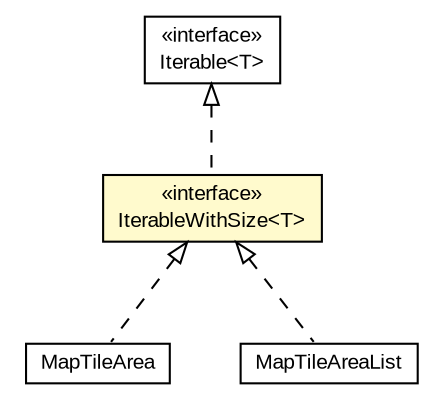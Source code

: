 #!/usr/local/bin/dot
#
# Class diagram 
# Generated by UMLGraph version R5_6-24-gf6e263 (http://www.umlgraph.org/)
#

digraph G {
	edge [fontname="arial",fontsize=10,labelfontname="arial",labelfontsize=10];
	node [fontname="arial",fontsize=10,shape=plaintext];
	nodesep=0.25;
	ranksep=0.5;
	// org.osmdroid.util.IterableWithSize<T>
	c132024 [label=<<table title="org.osmdroid.util.IterableWithSize" border="0" cellborder="1" cellspacing="0" cellpadding="2" port="p" bgcolor="lemonChiffon" href="./IterableWithSize.html">
		<tr><td><table border="0" cellspacing="0" cellpadding="1">
<tr><td align="center" balign="center"> &#171;interface&#187; </td></tr>
<tr><td align="center" balign="center"> IterableWithSize&lt;T&gt; </td></tr>
		</table></td></tr>
		</table>>, URL="./IterableWithSize.html", fontname="arial", fontcolor="black", fontsize=10.0];
	// org.osmdroid.util.MapTileArea
	c132028 [label=<<table title="org.osmdroid.util.MapTileArea" border="0" cellborder="1" cellspacing="0" cellpadding="2" port="p" href="./MapTileArea.html">
		<tr><td><table border="0" cellspacing="0" cellpadding="1">
<tr><td align="center" balign="center"> MapTileArea </td></tr>
		</table></td></tr>
		</table>>, URL="./MapTileArea.html", fontname="arial", fontcolor="black", fontsize=10.0];
	// org.osmdroid.util.MapTileAreaList
	c132031 [label=<<table title="org.osmdroid.util.MapTileAreaList" border="0" cellborder="1" cellspacing="0" cellpadding="2" port="p" href="./MapTileAreaList.html">
		<tr><td><table border="0" cellspacing="0" cellpadding="1">
<tr><td align="center" balign="center"> MapTileAreaList </td></tr>
		</table></td></tr>
		</table>>, URL="./MapTileAreaList.html", fontname="arial", fontcolor="black", fontsize=10.0];
	//org.osmdroid.util.IterableWithSize<T> implements java.lang.Iterable<T>
	c132223:p -> c132024:p [dir=back,arrowtail=empty,style=dashed];
	//org.osmdroid.util.MapTileArea implements org.osmdroid.util.IterableWithSize<T>
	c132024:p -> c132028:p [dir=back,arrowtail=empty,style=dashed];
	//org.osmdroid.util.MapTileAreaList implements org.osmdroid.util.IterableWithSize<T>
	c132024:p -> c132031:p [dir=back,arrowtail=empty,style=dashed];
	// java.lang.Iterable<T>
	c132223 [label=<<table title="java.lang.Iterable" border="0" cellborder="1" cellspacing="0" cellpadding="2" port="p" href="http://java.sun.com/j2se/1.4.2/docs/api/java/lang/Iterable.html">
		<tr><td><table border="0" cellspacing="0" cellpadding="1">
<tr><td align="center" balign="center"> &#171;interface&#187; </td></tr>
<tr><td align="center" balign="center"> Iterable&lt;T&gt; </td></tr>
		</table></td></tr>
		</table>>, URL="http://java.sun.com/j2se/1.4.2/docs/api/java/lang/Iterable.html", fontname="arial", fontcolor="black", fontsize=10.0];
}

